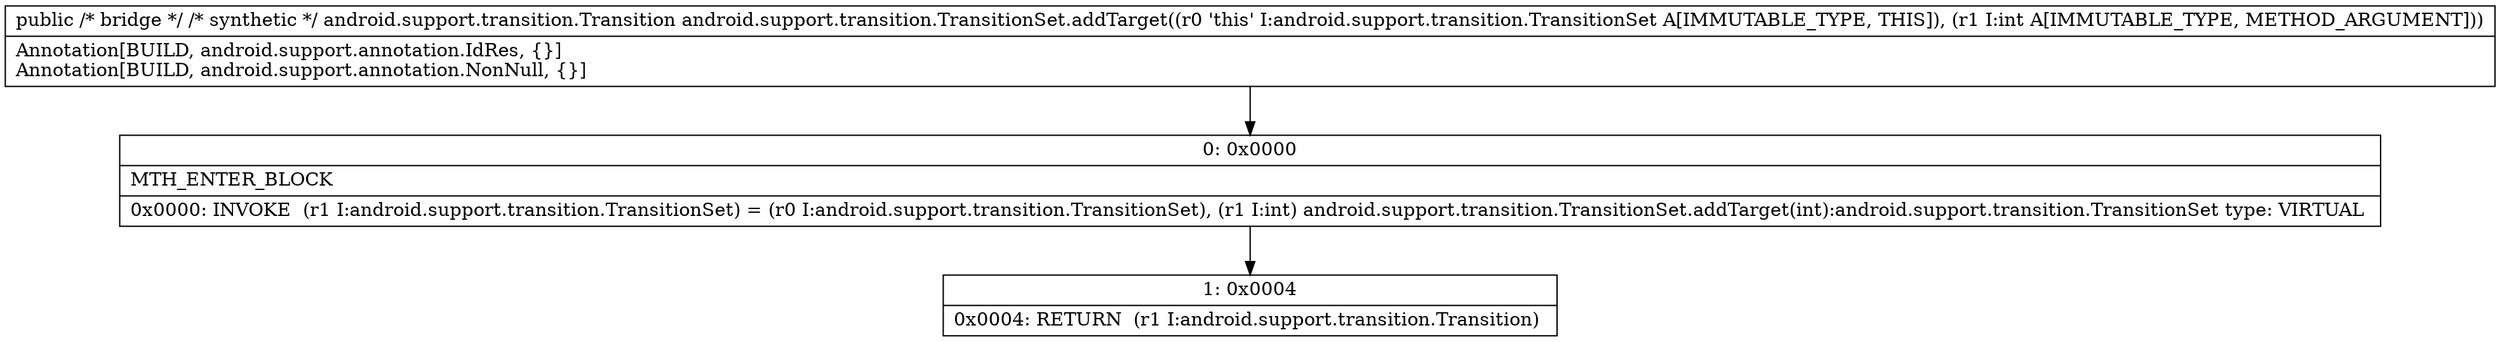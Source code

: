 digraph "CFG forandroid.support.transition.TransitionSet.addTarget(I)Landroid\/support\/transition\/Transition;" {
Node_0 [shape=record,label="{0\:\ 0x0000|MTH_ENTER_BLOCK\l|0x0000: INVOKE  (r1 I:android.support.transition.TransitionSet) = (r0 I:android.support.transition.TransitionSet), (r1 I:int) android.support.transition.TransitionSet.addTarget(int):android.support.transition.TransitionSet type: VIRTUAL \l}"];
Node_1 [shape=record,label="{1\:\ 0x0004|0x0004: RETURN  (r1 I:android.support.transition.Transition) \l}"];
MethodNode[shape=record,label="{public \/* bridge *\/ \/* synthetic *\/ android.support.transition.Transition android.support.transition.TransitionSet.addTarget((r0 'this' I:android.support.transition.TransitionSet A[IMMUTABLE_TYPE, THIS]), (r1 I:int A[IMMUTABLE_TYPE, METHOD_ARGUMENT]))  | Annotation[BUILD, android.support.annotation.IdRes, \{\}]\lAnnotation[BUILD, android.support.annotation.NonNull, \{\}]\l}"];
MethodNode -> Node_0;
Node_0 -> Node_1;
}

